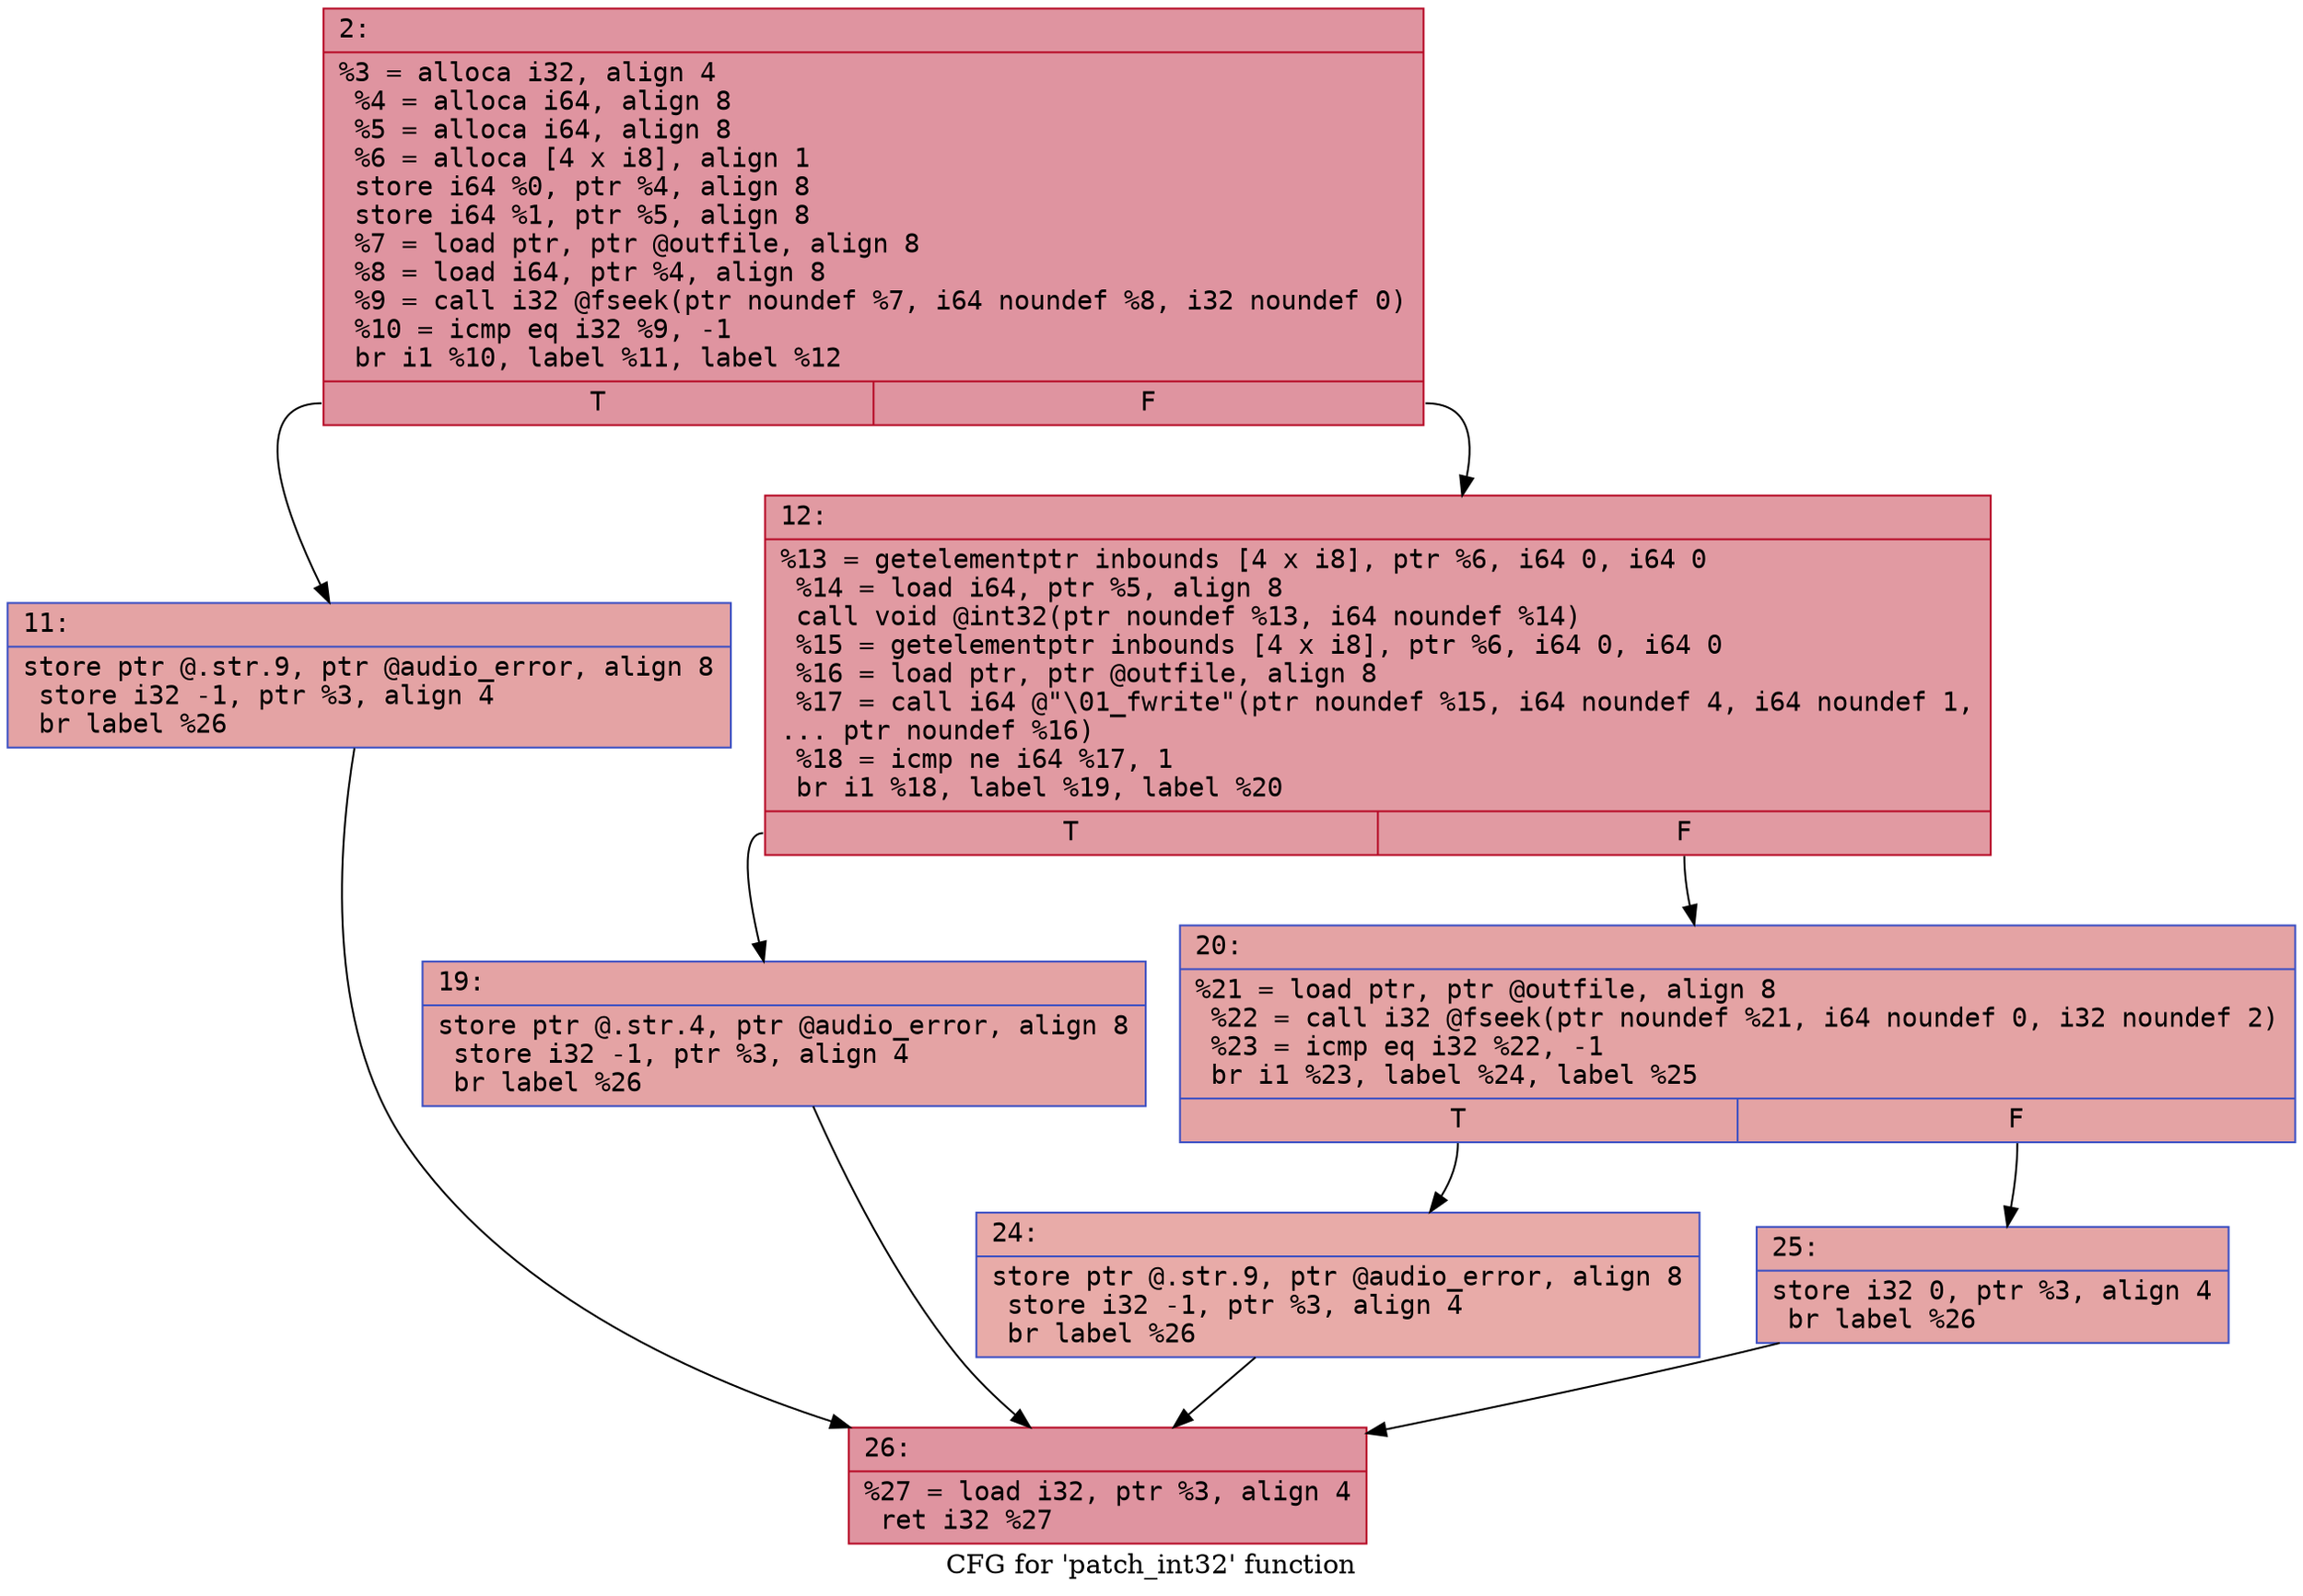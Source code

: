 digraph "CFG for 'patch_int32' function" {
	label="CFG for 'patch_int32' function";

	Node0x600001190e10 [shape=record,color="#b70d28ff", style=filled, fillcolor="#b70d2870" fontname="Courier",label="{2:\l|  %3 = alloca i32, align 4\l  %4 = alloca i64, align 8\l  %5 = alloca i64, align 8\l  %6 = alloca [4 x i8], align 1\l  store i64 %0, ptr %4, align 8\l  store i64 %1, ptr %5, align 8\l  %7 = load ptr, ptr @outfile, align 8\l  %8 = load i64, ptr %4, align 8\l  %9 = call i32 @fseek(ptr noundef %7, i64 noundef %8, i32 noundef 0)\l  %10 = icmp eq i32 %9, -1\l  br i1 %10, label %11, label %12\l|{<s0>T|<s1>F}}"];
	Node0x600001190e10:s0 -> Node0x600001190e60[tooltip="2 -> 11\nProbability 37.50%" ];
	Node0x600001190e10:s1 -> Node0x600001190eb0[tooltip="2 -> 12\nProbability 62.50%" ];
	Node0x600001190e60 [shape=record,color="#3d50c3ff", style=filled, fillcolor="#c32e3170" fontname="Courier",label="{11:\l|  store ptr @.str.9, ptr @audio_error, align 8\l  store i32 -1, ptr %3, align 4\l  br label %26\l}"];
	Node0x600001190e60 -> Node0x600001191040[tooltip="11 -> 26\nProbability 100.00%" ];
	Node0x600001190eb0 [shape=record,color="#b70d28ff", style=filled, fillcolor="#bb1b2c70" fontname="Courier",label="{12:\l|  %13 = getelementptr inbounds [4 x i8], ptr %6, i64 0, i64 0\l  %14 = load i64, ptr %5, align 8\l  call void @int32(ptr noundef %13, i64 noundef %14)\l  %15 = getelementptr inbounds [4 x i8], ptr %6, i64 0, i64 0\l  %16 = load ptr, ptr @outfile, align 8\l  %17 = call i64 @\"\\01_fwrite\"(ptr noundef %15, i64 noundef 4, i64 noundef 1,\l... ptr noundef %16)\l  %18 = icmp ne i64 %17, 1\l  br i1 %18, label %19, label %20\l|{<s0>T|<s1>F}}"];
	Node0x600001190eb0:s0 -> Node0x600001190f00[tooltip="12 -> 19\nProbability 50.00%" ];
	Node0x600001190eb0:s1 -> Node0x600001190f50[tooltip="12 -> 20\nProbability 50.00%" ];
	Node0x600001190f00 [shape=record,color="#3d50c3ff", style=filled, fillcolor="#c32e3170" fontname="Courier",label="{19:\l|  store ptr @.str.4, ptr @audio_error, align 8\l  store i32 -1, ptr %3, align 4\l  br label %26\l}"];
	Node0x600001190f00 -> Node0x600001191040[tooltip="19 -> 26\nProbability 100.00%" ];
	Node0x600001190f50 [shape=record,color="#3d50c3ff", style=filled, fillcolor="#c32e3170" fontname="Courier",label="{20:\l|  %21 = load ptr, ptr @outfile, align 8\l  %22 = call i32 @fseek(ptr noundef %21, i64 noundef 0, i32 noundef 2)\l  %23 = icmp eq i32 %22, -1\l  br i1 %23, label %24, label %25\l|{<s0>T|<s1>F}}"];
	Node0x600001190f50:s0 -> Node0x600001190fa0[tooltip="20 -> 24\nProbability 37.50%" ];
	Node0x600001190f50:s1 -> Node0x600001190ff0[tooltip="20 -> 25\nProbability 62.50%" ];
	Node0x600001190fa0 [shape=record,color="#3d50c3ff", style=filled, fillcolor="#cc403a70" fontname="Courier",label="{24:\l|  store ptr @.str.9, ptr @audio_error, align 8\l  store i32 -1, ptr %3, align 4\l  br label %26\l}"];
	Node0x600001190fa0 -> Node0x600001191040[tooltip="24 -> 26\nProbability 100.00%" ];
	Node0x600001190ff0 [shape=record,color="#3d50c3ff", style=filled, fillcolor="#c5333470" fontname="Courier",label="{25:\l|  store i32 0, ptr %3, align 4\l  br label %26\l}"];
	Node0x600001190ff0 -> Node0x600001191040[tooltip="25 -> 26\nProbability 100.00%" ];
	Node0x600001191040 [shape=record,color="#b70d28ff", style=filled, fillcolor="#b70d2870" fontname="Courier",label="{26:\l|  %27 = load i32, ptr %3, align 4\l  ret i32 %27\l}"];
}
